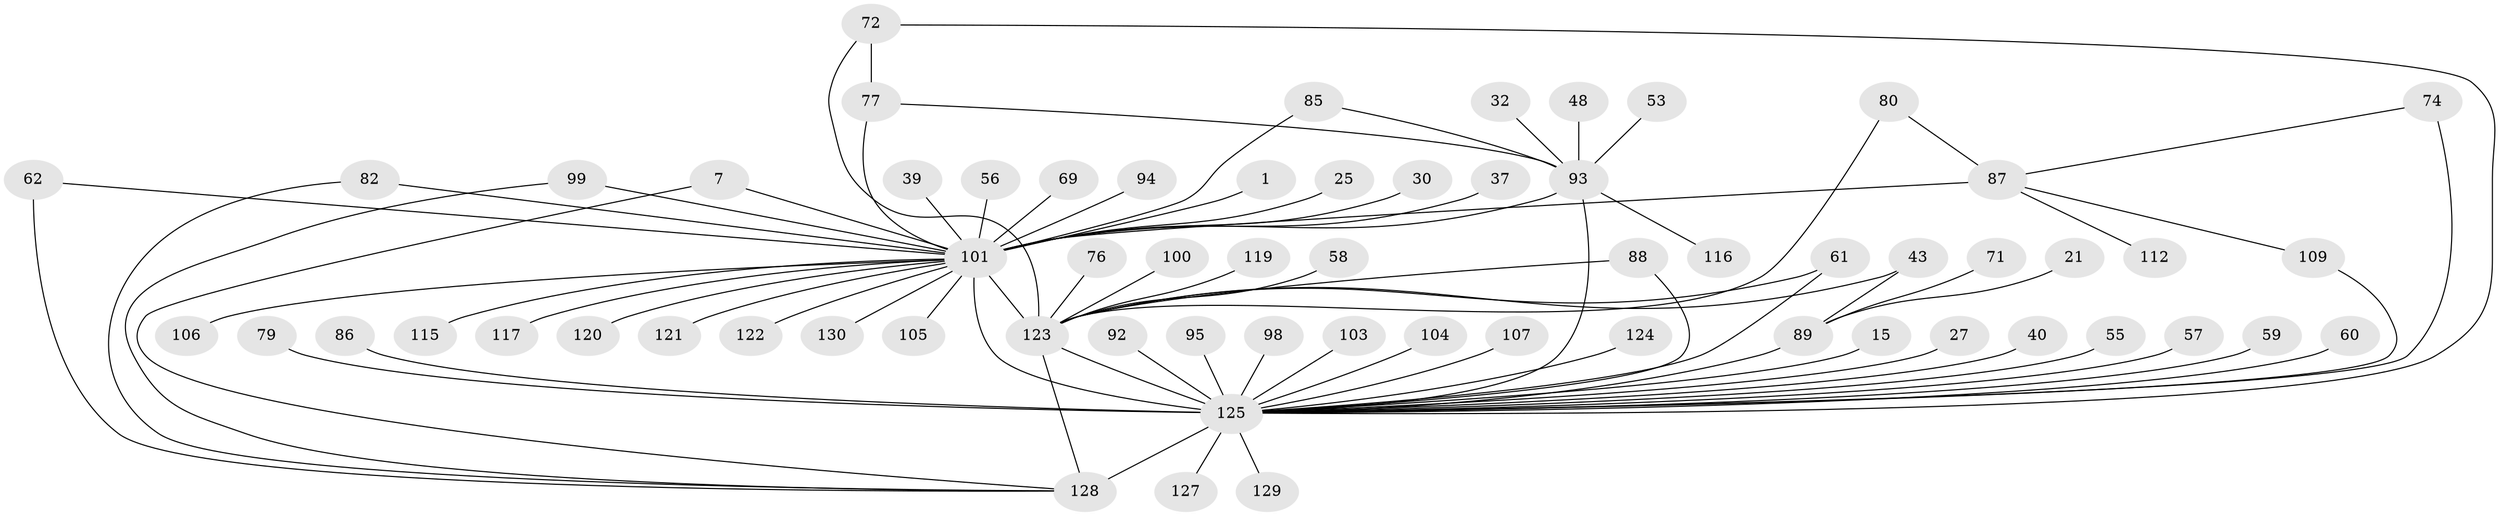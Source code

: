 // original degree distribution, {1: 0.38461538461538464, 21: 0.007692307692307693, 5: 0.07692307692307693, 7: 0.007692307692307693, 15: 0.007692307692307693, 32: 0.007692307692307693, 2: 0.2923076923076923, 3: 0.08461538461538462, 17: 0.007692307692307693, 8: 0.03076923076923077, 4: 0.06153846153846154, 6: 0.023076923076923078, 13: 0.007692307692307693}
// Generated by graph-tools (version 1.1) at 2025/47/03/09/25 04:47:43]
// undirected, 65 vertices, 81 edges
graph export_dot {
graph [start="1"]
  node [color=gray90,style=filled];
  1;
  7;
  15;
  21;
  25;
  27;
  30;
  32;
  37;
  39;
  40;
  43;
  48;
  53;
  55 [super="+23"];
  56;
  57;
  58;
  59;
  60;
  61;
  62;
  69;
  71;
  72 [super="+70"];
  74 [super="+73"];
  76;
  77 [super="+47"];
  79 [super="+75"];
  80;
  82;
  85 [super="+66"];
  86 [super="+45"];
  87 [super="+41"];
  88 [super="+49"];
  89 [super="+20"];
  92;
  93 [super="+16+78"];
  94;
  95 [super="+31"];
  98;
  99;
  100;
  101 [super="+96+24+5"];
  103;
  104;
  105;
  106;
  107;
  109;
  112;
  115;
  116;
  117;
  119;
  120;
  121;
  122;
  123 [super="+9+63+108+111"];
  124;
  125 [super="+50+52+90+118+33+114"];
  127 [super="+18"];
  128 [super="+126+19"];
  129;
  130;
  1 -- 101;
  7 -- 101;
  7 -- 128;
  15 -- 125;
  21 -- 89;
  25 -- 101;
  27 -- 125;
  30 -- 101;
  32 -- 93;
  37 -- 101;
  39 -- 101;
  40 -- 125;
  43 -- 89;
  43 -- 123;
  48 -- 93;
  53 -- 93;
  55 -- 125;
  56 -- 101;
  57 -- 125;
  58 -- 123;
  59 -- 125;
  60 -- 125;
  61 -- 125;
  61 -- 123;
  62 -- 101;
  62 -- 128;
  69 -- 101;
  71 -- 89;
  72 -- 77;
  72 -- 125;
  72 -- 123;
  74 -- 87;
  74 -- 125 [weight=2];
  76 -- 123;
  77 -- 101 [weight=2];
  77 -- 93;
  79 -- 125;
  80 -- 87;
  80 -- 123;
  82 -- 101;
  82 -- 128;
  85 -- 101;
  85 -- 93;
  86 -- 125 [weight=2];
  87 -- 112;
  87 -- 109;
  87 -- 101 [weight=2];
  88 -- 125 [weight=3];
  88 -- 123;
  89 -- 125 [weight=2];
  92 -- 125;
  93 -- 125 [weight=8];
  93 -- 101 [weight=3];
  93 -- 116;
  94 -- 101;
  95 -- 125;
  98 -- 125;
  99 -- 101;
  99 -- 128;
  100 -- 123;
  101 -- 121 [weight=2];
  101 -- 105 [weight=2];
  101 -- 115;
  101 -- 117;
  101 -- 120;
  101 -- 106;
  101 -- 130;
  101 -- 122;
  101 -- 123 [weight=11];
  101 -- 125 [weight=15];
  103 -- 125;
  104 -- 125;
  107 -- 125;
  109 -- 125;
  119 -- 123;
  123 -- 125 [weight=5];
  123 -- 128;
  124 -- 125;
  125 -- 128 [weight=5];
  125 -- 129;
  125 -- 127;
}
